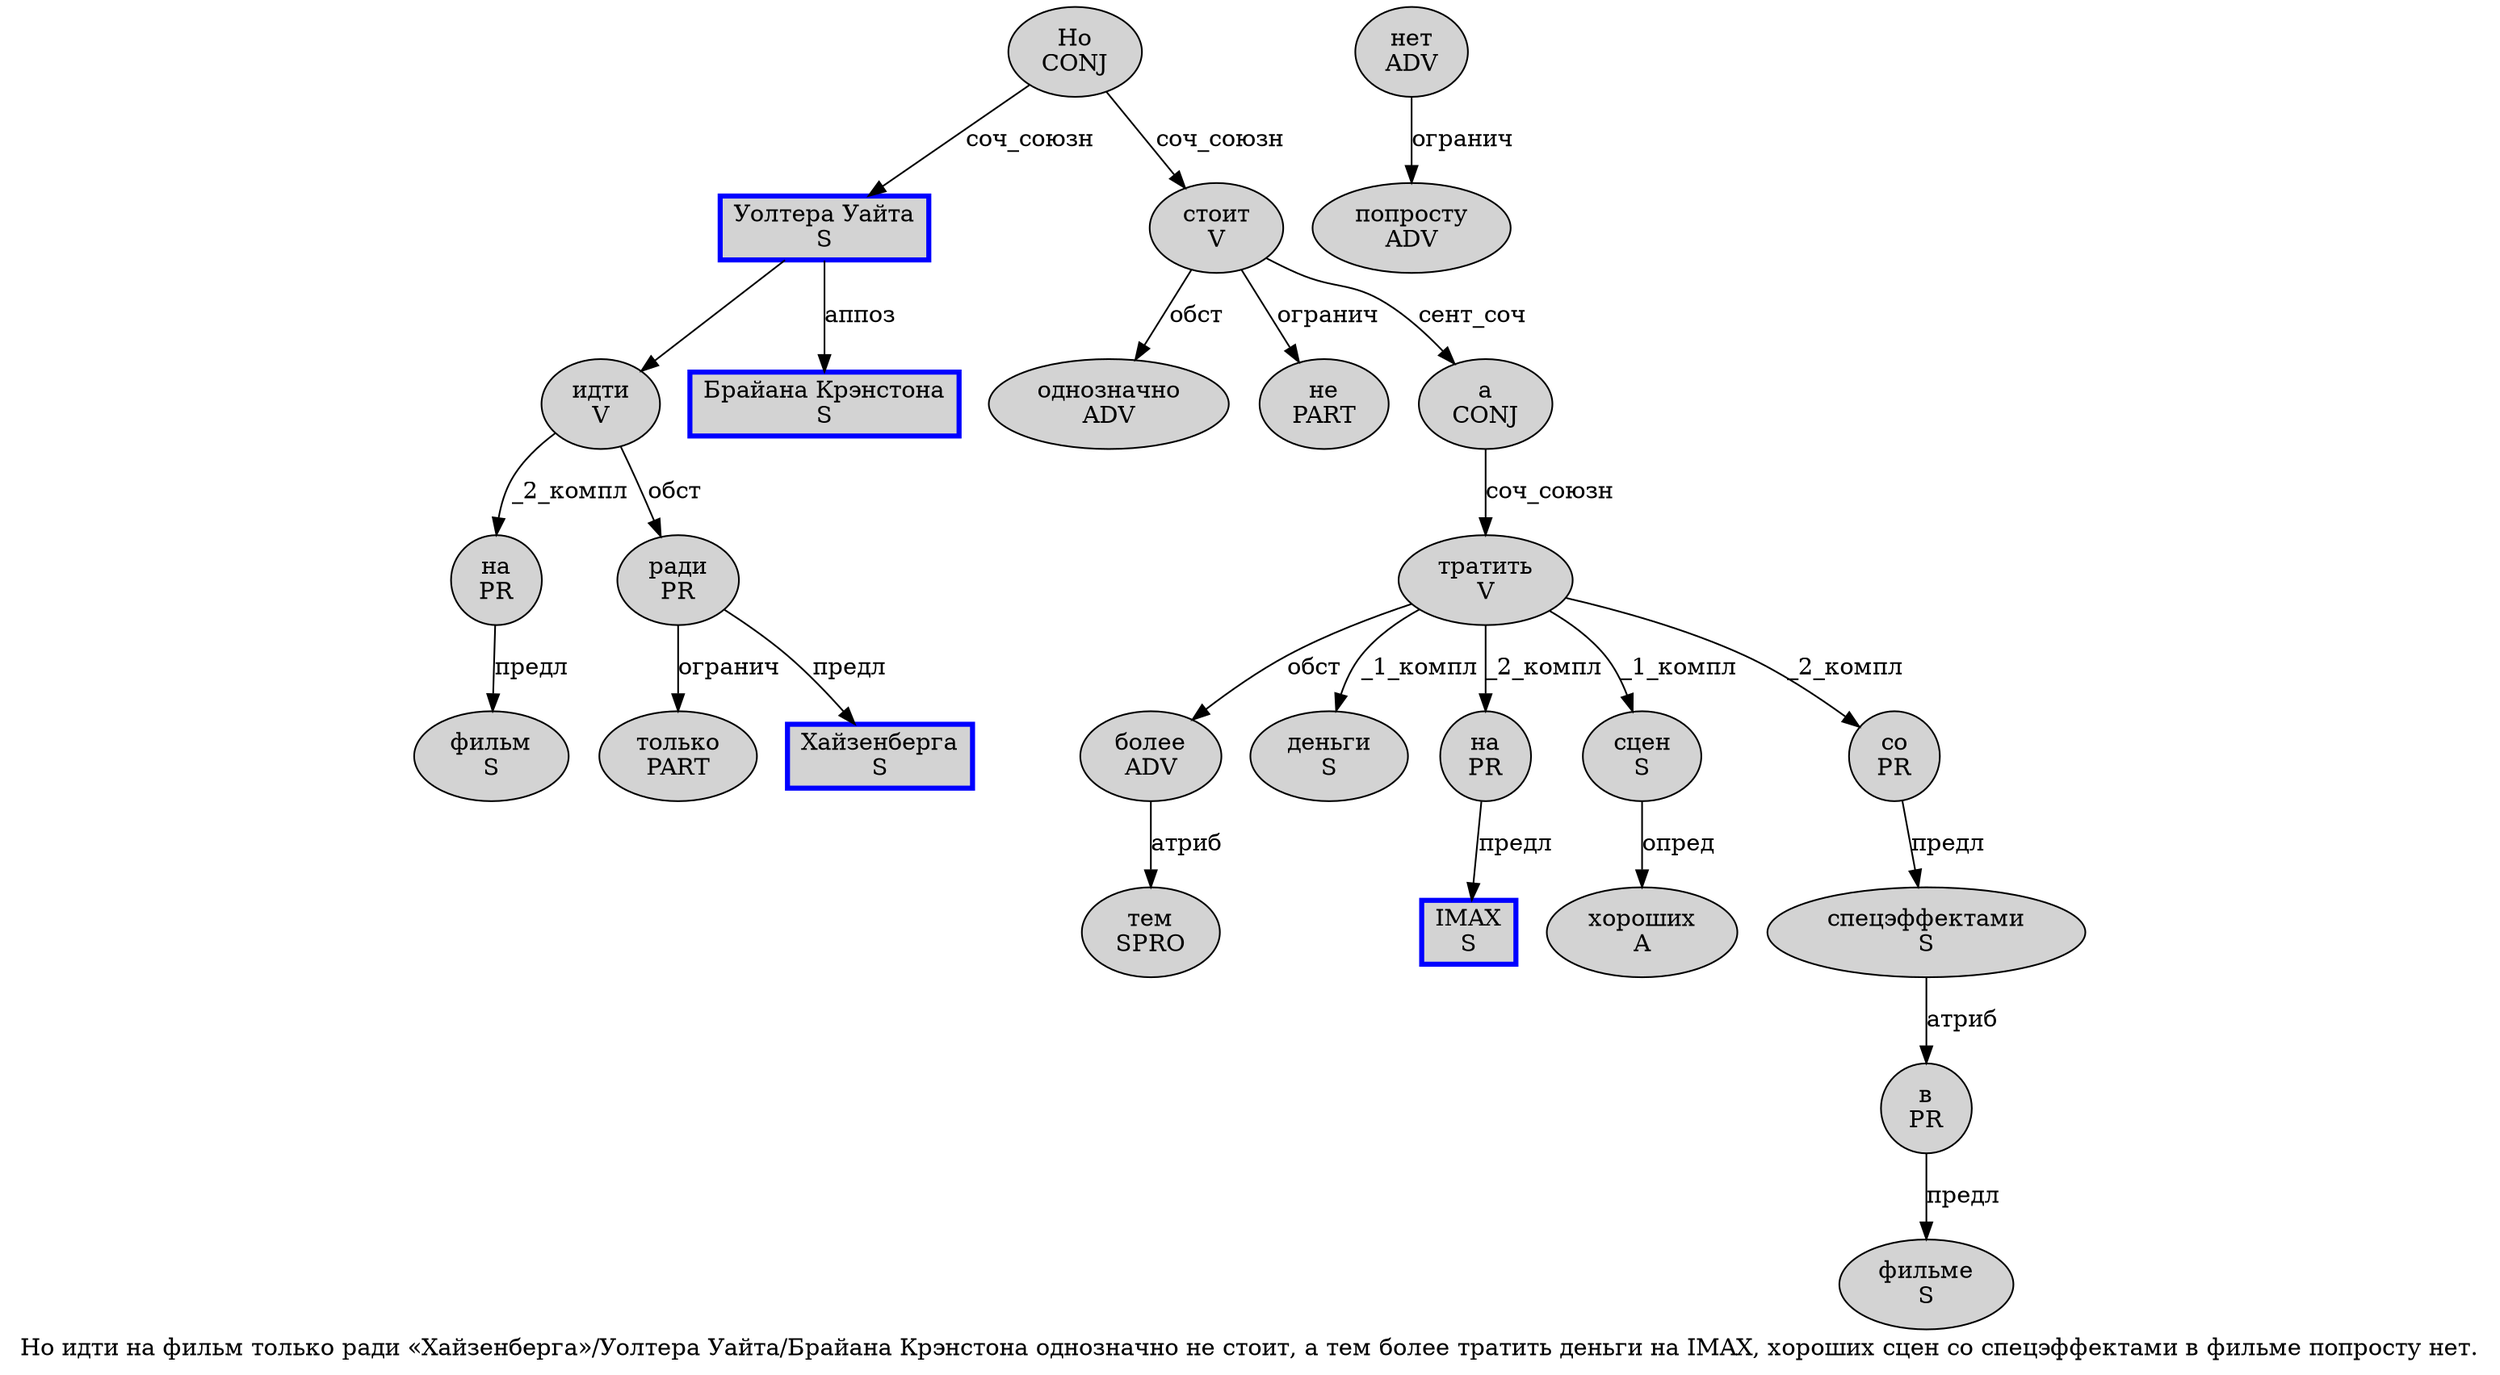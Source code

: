digraph SENTENCE_4570 {
	graph [label="Но идти на фильм только ради «Хайзенберга»/Уолтера Уайта/Брайана Крэнстона однозначно не стоит, а тем более тратить деньги на IMAX, хороших сцен со спецэффектами в фильме попросту нет."]
	node [style=filled]
		0 [label="Но
CONJ" color="" fillcolor=lightgray penwidth=1 shape=ellipse]
		1 [label="идти
V" color="" fillcolor=lightgray penwidth=1 shape=ellipse]
		2 [label="на
PR" color="" fillcolor=lightgray penwidth=1 shape=ellipse]
		3 [label="фильм
S" color="" fillcolor=lightgray penwidth=1 shape=ellipse]
		4 [label="только
PART" color="" fillcolor=lightgray penwidth=1 shape=ellipse]
		5 [label="ради
PR" color="" fillcolor=lightgray penwidth=1 shape=ellipse]
		7 [label="Хайзенберга
S" color=blue fillcolor=lightgray penwidth=3 shape=box]
		10 [label="Уолтера Уайта
S" color=blue fillcolor=lightgray penwidth=3 shape=box]
		12 [label="Брайана Крэнстона
S" color=blue fillcolor=lightgray penwidth=3 shape=box]
		13 [label="однозначно
ADV" color="" fillcolor=lightgray penwidth=1 shape=ellipse]
		14 [label="не
PART" color="" fillcolor=lightgray penwidth=1 shape=ellipse]
		15 [label="стоит
V" color="" fillcolor=lightgray penwidth=1 shape=ellipse]
		17 [label="а
CONJ" color="" fillcolor=lightgray penwidth=1 shape=ellipse]
		18 [label="тем
SPRO" color="" fillcolor=lightgray penwidth=1 shape=ellipse]
		19 [label="более
ADV" color="" fillcolor=lightgray penwidth=1 shape=ellipse]
		20 [label="тратить
V" color="" fillcolor=lightgray penwidth=1 shape=ellipse]
		21 [label="деньги
S" color="" fillcolor=lightgray penwidth=1 shape=ellipse]
		22 [label="на
PR" color="" fillcolor=lightgray penwidth=1 shape=ellipse]
		23 [label="IMAX
S" color=blue fillcolor=lightgray penwidth=3 shape=box]
		25 [label="хороших
A" color="" fillcolor=lightgray penwidth=1 shape=ellipse]
		26 [label="сцен
S" color="" fillcolor=lightgray penwidth=1 shape=ellipse]
		27 [label="со
PR" color="" fillcolor=lightgray penwidth=1 shape=ellipse]
		28 [label="спецэффектами
S" color="" fillcolor=lightgray penwidth=1 shape=ellipse]
		29 [label="в
PR" color="" fillcolor=lightgray penwidth=1 shape=ellipse]
		30 [label="фильме
S" color="" fillcolor=lightgray penwidth=1 shape=ellipse]
		31 [label="попросту
ADV" color="" fillcolor=lightgray penwidth=1 shape=ellipse]
		32 [label="нет
ADV" color="" fillcolor=lightgray penwidth=1 shape=ellipse]
			5 -> 4 [label="огранич"]
			5 -> 7 [label="предл"]
			17 -> 20 [label="соч_союзн"]
			2 -> 3 [label="предл"]
			20 -> 19 [label="обст"]
			20 -> 21 [label="_1_компл"]
			20 -> 22 [label="_2_компл"]
			20 -> 26 [label="_1_компл"]
			20 -> 27 [label="_2_компл"]
			29 -> 30 [label="предл"]
			22 -> 23 [label="предл"]
			15 -> 13 [label="обст"]
			15 -> 14 [label="огранич"]
			15 -> 17 [label="сент_соч"]
			0 -> 10 [label="соч_союзн"]
			0 -> 15 [label="соч_союзн"]
			27 -> 28 [label="предл"]
			1 -> 2 [label="_2_компл"]
			1 -> 5 [label="обст"]
			32 -> 31 [label="огранич"]
			26 -> 25 [label="опред"]
			10 -> 1
			10 -> 12 [label="аппоз"]
			28 -> 29 [label="атриб"]
			19 -> 18 [label="атриб"]
}